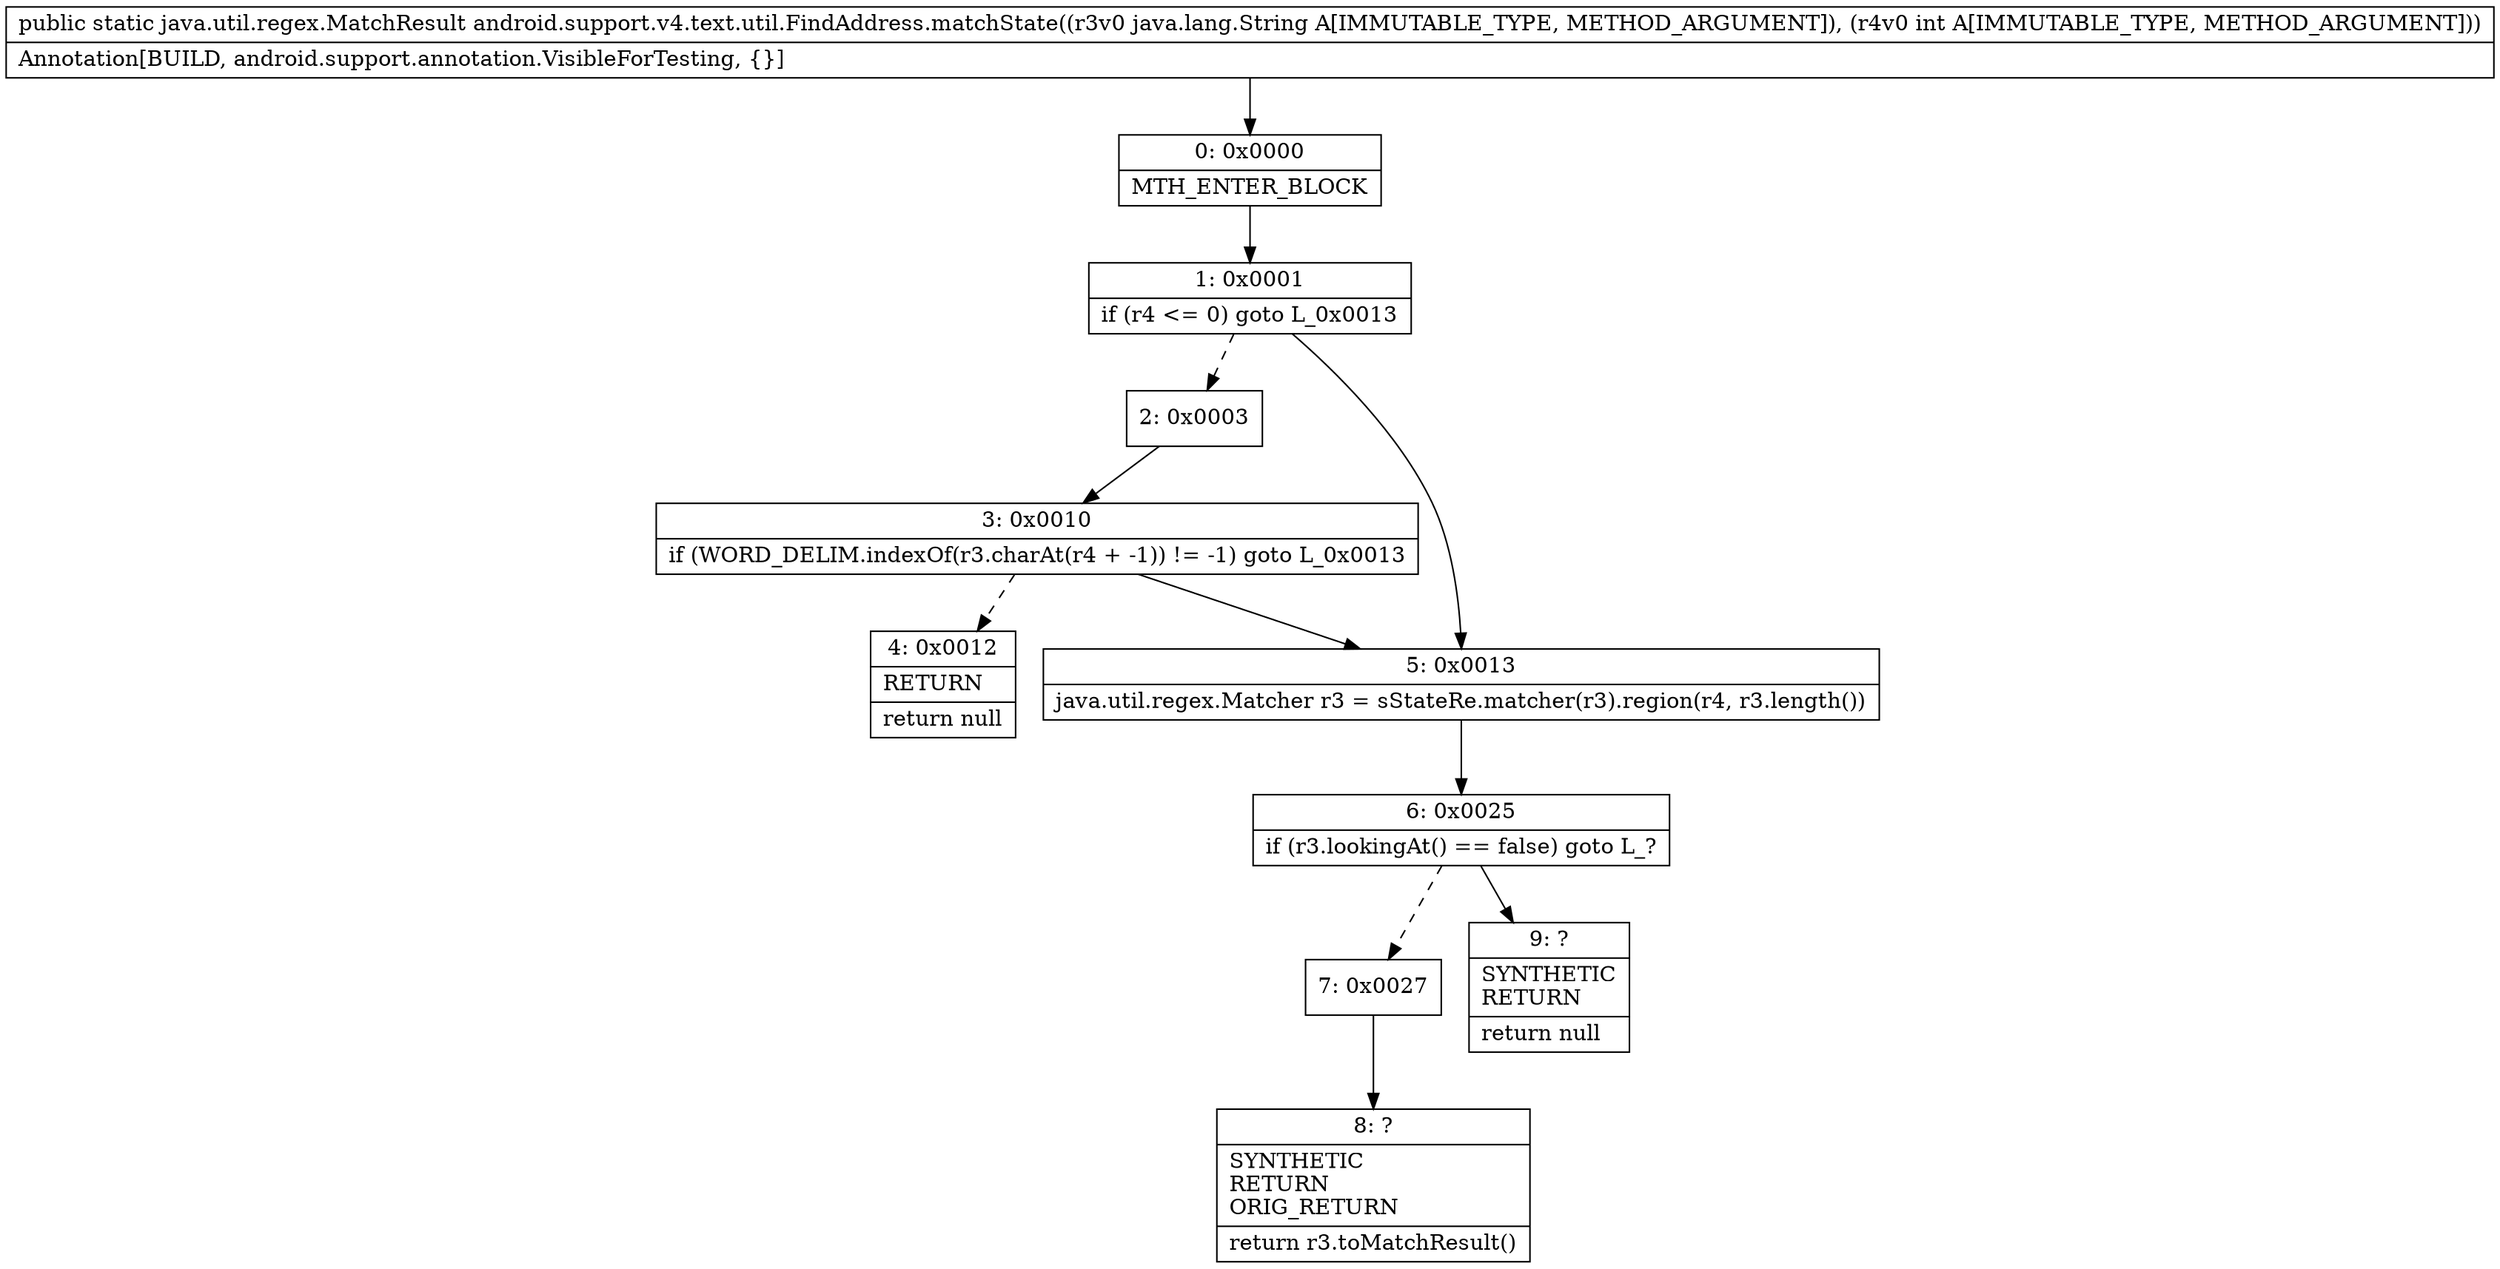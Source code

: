 digraph "CFG forandroid.support.v4.text.util.FindAddress.matchState(Ljava\/lang\/String;I)Ljava\/util\/regex\/MatchResult;" {
Node_0 [shape=record,label="{0\:\ 0x0000|MTH_ENTER_BLOCK\l}"];
Node_1 [shape=record,label="{1\:\ 0x0001|if (r4 \<= 0) goto L_0x0013\l}"];
Node_2 [shape=record,label="{2\:\ 0x0003}"];
Node_3 [shape=record,label="{3\:\ 0x0010|if (WORD_DELIM.indexOf(r3.charAt(r4 + \-1)) != \-1) goto L_0x0013\l}"];
Node_4 [shape=record,label="{4\:\ 0x0012|RETURN\l|return null\l}"];
Node_5 [shape=record,label="{5\:\ 0x0013|java.util.regex.Matcher r3 = sStateRe.matcher(r3).region(r4, r3.length())\l}"];
Node_6 [shape=record,label="{6\:\ 0x0025|if (r3.lookingAt() == false) goto L_?\l}"];
Node_7 [shape=record,label="{7\:\ 0x0027}"];
Node_8 [shape=record,label="{8\:\ ?|SYNTHETIC\lRETURN\lORIG_RETURN\l|return r3.toMatchResult()\l}"];
Node_9 [shape=record,label="{9\:\ ?|SYNTHETIC\lRETURN\l|return null\l}"];
MethodNode[shape=record,label="{public static java.util.regex.MatchResult android.support.v4.text.util.FindAddress.matchState((r3v0 java.lang.String A[IMMUTABLE_TYPE, METHOD_ARGUMENT]), (r4v0 int A[IMMUTABLE_TYPE, METHOD_ARGUMENT]))  | Annotation[BUILD, android.support.annotation.VisibleForTesting, \{\}]\l}"];
MethodNode -> Node_0;
Node_0 -> Node_1;
Node_1 -> Node_2[style=dashed];
Node_1 -> Node_5;
Node_2 -> Node_3;
Node_3 -> Node_4[style=dashed];
Node_3 -> Node_5;
Node_5 -> Node_6;
Node_6 -> Node_7[style=dashed];
Node_6 -> Node_9;
Node_7 -> Node_8;
}

